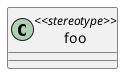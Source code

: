 {
  "sha1": "iq8co8txce8ug032yjc4w8kbrkrvfft",
  "insertion": {
    "when": "2024-06-03T18:59:31.099Z",
    "url": "http://forum.plantuml.net/9227/customize-stereotype-display",
    "user": "plantuml@gmail.com"
  }
}
@startuml
skinparam guillemet << >>
class foo <<stereotype>>
@enduml
